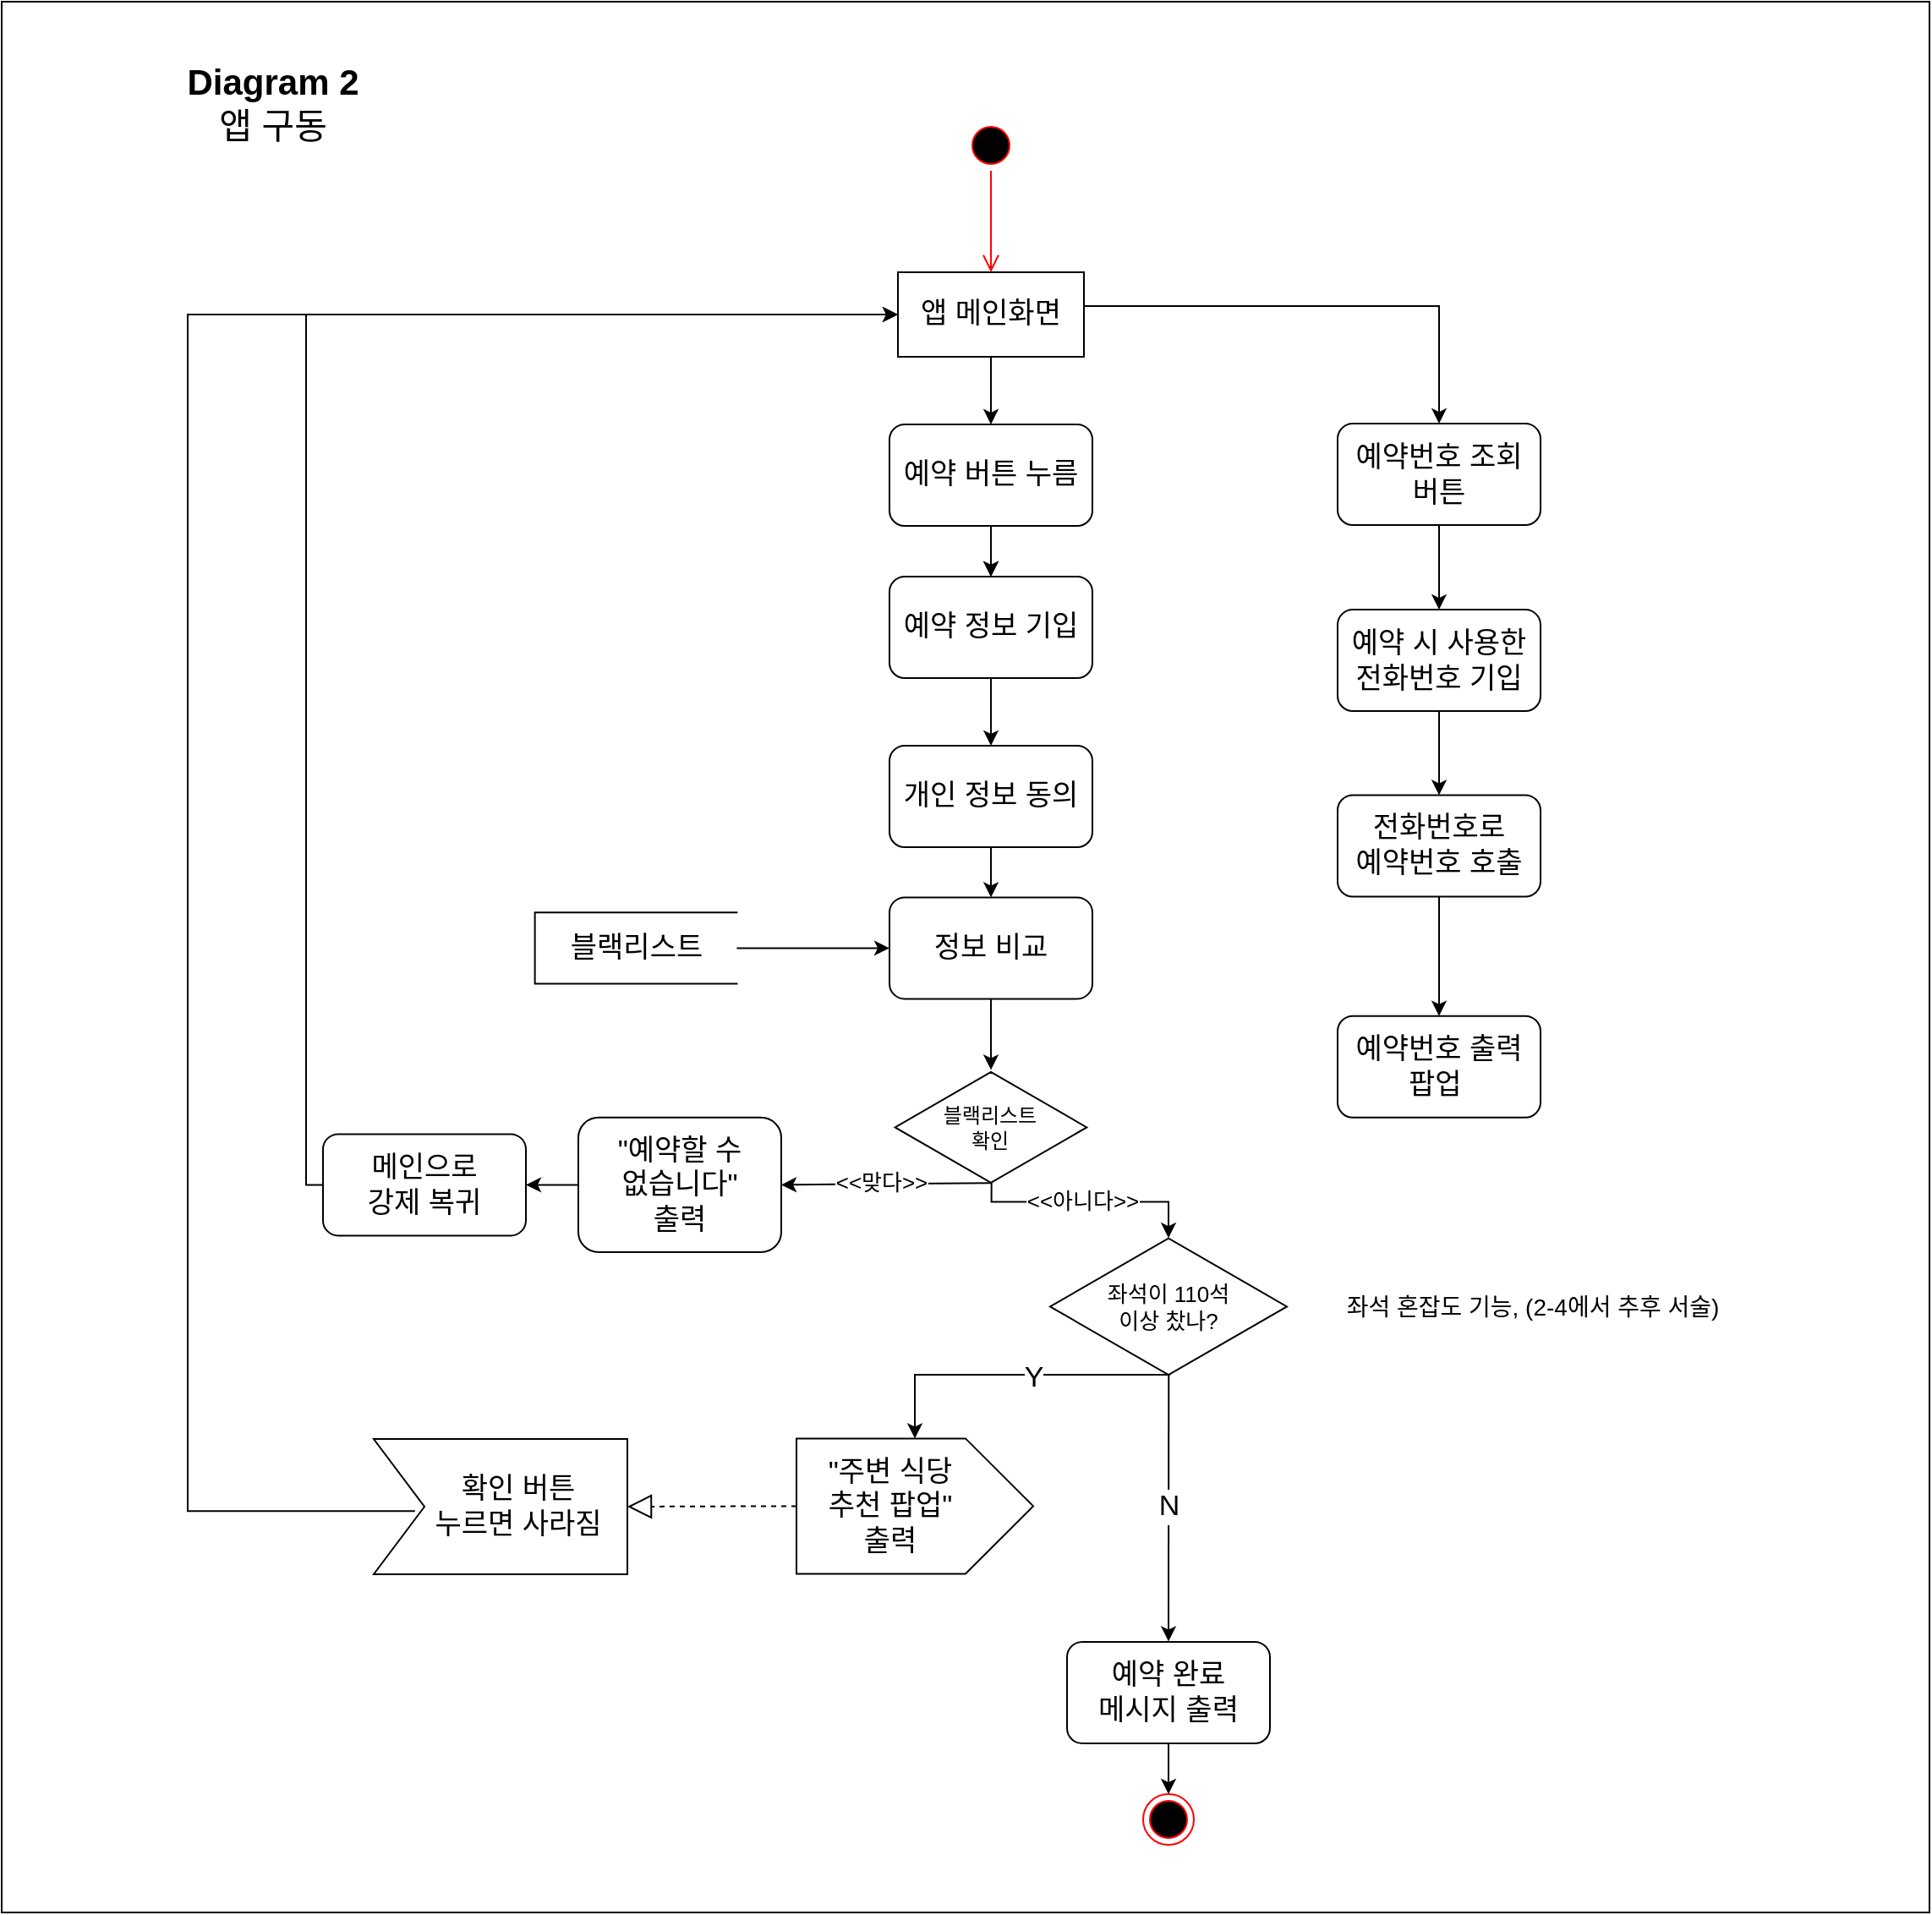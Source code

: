 <mxfile version="17.4.2" type="github">
  <diagram id="OXkIRa2-YY4k-pXQrkS8" name="Page-1">
    <mxGraphModel dx="2324" dy="802" grid="1" gridSize="10" guides="1" tooltips="1" connect="1" arrows="1" fold="1" page="1" pageScale="1" pageWidth="827" pageHeight="1169" math="0" shadow="0">
      <root>
        <mxCell id="0" />
        <mxCell id="1" parent="0" />
        <mxCell id="Va_5Z7c3GSFpipOTM91l-1" value="" style="rounded=0;whiteSpace=wrap;html=1;strokeColor=default;" parent="1" vertex="1">
          <mxGeometry x="-40" y="20" width="1140" height="1130" as="geometry" />
        </mxCell>
        <mxCell id="Mc_krjjgkNhKQVEosxgI-1" value="&lt;font style=&quot;font-size: 21px&quot;&gt;&lt;b&gt;Diagram 2&lt;/b&gt;&lt;br&gt;앱 구동&lt;br&gt;&lt;/font&gt;" style="text;html=1;align=center;verticalAlign=middle;resizable=0;points=[];autosize=1;strokeColor=none;fillColor=none;fontSize=13;" parent="1" vertex="1">
          <mxGeometry x="60" y="60" width="120" height="40" as="geometry" />
        </mxCell>
        <mxCell id="Mc_krjjgkNhKQVEosxgI-2" value="앱 메인화면" style="rounded=0;whiteSpace=wrap;html=1;fontSize=17;" parent="1" vertex="1">
          <mxGeometry x="490" y="180" width="110" height="50" as="geometry" />
        </mxCell>
        <mxCell id="Mc_krjjgkNhKQVEosxgI-7" value="" style="endArrow=classic;html=1;rounded=0;fontSize=17;entryX=0.5;entryY=0;entryDx=0;entryDy=0;exitX=0.5;exitY=1;exitDx=0;exitDy=0;" parent="1" source="Mc_krjjgkNhKQVEosxgI-2" edge="1">
          <mxGeometry width="50" height="50" relative="1" as="geometry">
            <mxPoint x="560" y="290" as="sourcePoint" />
            <mxPoint x="545" y="270" as="targetPoint" />
          </mxGeometry>
        </mxCell>
        <mxCell id="Mc_krjjgkNhKQVEosxgI-8" value="" style="endArrow=classic;html=1;rounded=0;fontSize=17;entryX=0.5;entryY=0;entryDx=0;entryDy=0;exitX=0.5;exitY=1;exitDx=0;exitDy=0;" parent="1" target="3q4-ErVGuZIJLskHHzQT-2" edge="1">
          <mxGeometry width="50" height="50" relative="1" as="geometry">
            <mxPoint x="545" y="330" as="sourcePoint" />
            <mxPoint x="545" y="380" as="targetPoint" />
          </mxGeometry>
        </mxCell>
        <mxCell id="Mc_krjjgkNhKQVEosxgI-9" value="" style="endArrow=classic;html=1;rounded=0;fontSize=17;entryX=0.5;entryY=0;entryDx=0;entryDy=0;exitX=0.5;exitY=1;exitDx=0;exitDy=0;" parent="1" target="3q4-ErVGuZIJLskHHzQT-3" edge="1">
          <mxGeometry width="50" height="50" relative="1" as="geometry">
            <mxPoint x="545" y="520" as="sourcePoint" />
            <mxPoint x="480" y="410" as="targetPoint" />
          </mxGeometry>
        </mxCell>
        <mxCell id="Mc_krjjgkNhKQVEosxgI-11" value="" style="shape=partialRectangle;whiteSpace=wrap;html=1;bottom=1;right=1;left=1;top=0;fillColor=none;routingCenterX=-0.5;fontSize=17;rotation=90;" parent="1" vertex="1">
          <mxGeometry x="313.92" y="520" width="42.18" height="119.38" as="geometry" />
        </mxCell>
        <mxCell id="Mc_krjjgkNhKQVEosxgI-12" value="블랙리스트" style="text;html=1;align=center;verticalAlign=middle;resizable=0;points=[];autosize=1;strokeColor=none;fillColor=none;fontSize=17;" parent="1" vertex="1">
          <mxGeometry x="285" y="564.69" width="100" height="30" as="geometry" />
        </mxCell>
        <mxCell id="Mc_krjjgkNhKQVEosxgI-13" value="" style="endArrow=classic;html=1;rounded=0;fontSize=17;entryX=0;entryY=0.5;entryDx=0;entryDy=0;exitX=0.5;exitY=0;exitDx=0;exitDy=0;" parent="1" source="Mc_krjjgkNhKQVEosxgI-11" edge="1">
          <mxGeometry width="50" height="50" relative="1" as="geometry">
            <mxPoint x="410" y="599.69" as="sourcePoint" />
            <mxPoint x="485" y="579.69" as="targetPoint" />
          </mxGeometry>
        </mxCell>
        <mxCell id="Mc_krjjgkNhKQVEosxgI-14" value="&lt;div style=&quot;font-size: 12px;&quot;&gt;블랙리스트&lt;/div&gt;&lt;div style=&quot;font-size: 12px;&quot;&gt;확인&lt;/div&gt;" style="html=1;whiteSpace=wrap;aspect=fixed;shape=isoRectangle;fontSize=12;align=center;" parent="1" vertex="1">
          <mxGeometry x="488.33" y="651.69" width="113.33" height="68" as="geometry" />
        </mxCell>
        <mxCell id="Mc_krjjgkNhKQVEosxgI-15" value="" style="endArrow=classic;html=1;rounded=0;fontSize=17;exitX=0.5;exitY=1;exitDx=0;exitDy=0;" parent="1" source="3q4-ErVGuZIJLskHHzQT-2" edge="1">
          <mxGeometry width="50" height="50" relative="1" as="geometry">
            <mxPoint x="545" y="470" as="sourcePoint" />
            <mxPoint x="544.996" y="460" as="targetPoint" />
          </mxGeometry>
        </mxCell>
        <mxCell id="Mc_krjjgkNhKQVEosxgI-16" value="" style="endArrow=classic;html=1;rounded=0;fontSize=17;exitX=0.5;exitY=1;exitDx=0;exitDy=0;" parent="1" target="Mc_krjjgkNhKQVEosxgI-14" edge="1">
          <mxGeometry width="50" height="50" relative="1" as="geometry">
            <mxPoint x="545" y="609.69" as="sourcePoint" />
            <mxPoint x="600" y="659.69" as="targetPoint" />
          </mxGeometry>
        </mxCell>
        <mxCell id="Mc_krjjgkNhKQVEosxgI-21" value="" style="endArrow=classic;html=1;rounded=0;fontSize=17;entryX=1;entryY=0.5;entryDx=0;entryDy=0;exitX=0;exitY=0.5;exitDx=0;exitDy=0;" parent="1" edge="1">
          <mxGeometry width="50" height="50" relative="1" as="geometry">
            <mxPoint x="330" y="719.69" as="sourcePoint" />
            <mxPoint x="270" y="719.69" as="targetPoint" />
          </mxGeometry>
        </mxCell>
        <mxCell id="Mc_krjjgkNhKQVEosxgI-22" value="" style="endArrow=classic;html=1;rounded=0;fontSize=17;exitX=0;exitY=0.5;exitDx=0;exitDy=0;entryX=0;entryY=0.5;entryDx=0;entryDy=0;edgeStyle=orthogonalEdgeStyle;" parent="1" source="3q4-ErVGuZIJLskHHzQT-5" target="Mc_krjjgkNhKQVEosxgI-2" edge="1">
          <mxGeometry width="50" height="50" relative="1" as="geometry">
            <mxPoint x="40" y="600" as="sourcePoint" />
            <mxPoint x="90" y="550" as="targetPoint" />
          </mxGeometry>
        </mxCell>
        <mxCell id="Mc_krjjgkNhKQVEosxgI-27" value="좌석이 110석&lt;br style=&quot;font-size: 13px&quot;&gt;이상 찼나?" style="html=1;whiteSpace=wrap;aspect=fixed;shape=isoRectangle;fontSize=13;" parent="1" vertex="1">
          <mxGeometry x="580" y="749.69" width="140" height="84" as="geometry" />
        </mxCell>
        <mxCell id="Mc_krjjgkNhKQVEosxgI-28" value="" style="endArrow=classic;html=1;rounded=0;fontSize=17;entryX=1;entryY=0.5;entryDx=0;entryDy=0;exitX=0.502;exitY=0.984;exitDx=0;exitDy=0;exitPerimeter=0;" parent="1" target="3q4-ErVGuZIJLskHHzQT-4" edge="1">
          <mxGeometry width="50" height="50" relative="1" as="geometry">
            <mxPoint x="545.222" y="718.602" as="sourcePoint" />
            <mxPoint x="420" y="719.69" as="targetPoint" />
          </mxGeometry>
        </mxCell>
        <mxCell id="Mc_krjjgkNhKQVEosxgI-32" value="&amp;lt;&amp;lt;맞다&amp;gt;&amp;gt;" style="edgeLabel;html=1;align=center;verticalAlign=middle;resizable=0;points=[];fontSize=13;" parent="Mc_krjjgkNhKQVEosxgI-28" vertex="1" connectable="0">
          <mxGeometry x="-0.166" relative="1" as="geometry">
            <mxPoint x="-13" y="-1" as="offset" />
          </mxGeometry>
        </mxCell>
        <mxCell id="Mc_krjjgkNhKQVEosxgI-31" value="" style="endArrow=classic;html=1;rounded=0;fontSize=17;exitX=0.503;exitY=0.978;exitDx=0;exitDy=0;exitPerimeter=0;edgeStyle=orthogonalEdgeStyle;entryX=0.5;entryY=0.017;entryDx=0;entryDy=0;entryPerimeter=0;" parent="1" source="Mc_krjjgkNhKQVEosxgI-14" target="Mc_krjjgkNhKQVEosxgI-27" edge="1">
          <mxGeometry width="50" height="50" relative="1" as="geometry">
            <mxPoint x="603.33" y="739.69" as="sourcePoint" />
            <mxPoint x="653.33" y="689.69" as="targetPoint" />
            <Array as="points">
              <mxPoint x="545" y="729.69" />
              <mxPoint x="650" y="729.69" />
            </Array>
          </mxGeometry>
        </mxCell>
        <mxCell id="Mc_krjjgkNhKQVEosxgI-33" value="&amp;lt;&amp;lt;아니다&amp;gt;&amp;gt;" style="edgeLabel;html=1;align=center;verticalAlign=middle;resizable=0;points=[];fontSize=13;" parent="Mc_krjjgkNhKQVEosxgI-31" vertex="1" connectable="0">
          <mxGeometry x="-0.243" relative="1" as="geometry">
            <mxPoint x="13" y="-1" as="offset" />
          </mxGeometry>
        </mxCell>
        <mxCell id="Mc_krjjgkNhKQVEosxgI-34" value="" style="shape=offPageConnector;whiteSpace=wrap;html=1;fontSize=13;rotation=-90;size=0.286;" parent="1" vertex="1">
          <mxGeometry x="460" y="839.69" width="80" height="140" as="geometry" />
        </mxCell>
        <mxCell id="Mc_krjjgkNhKQVEosxgI-35" value="&quot;주변 식당&lt;br style=&quot;font-size: 17px;&quot;&gt;추천 팝업&quot;&lt;br style=&quot;font-size: 17px;&quot;&gt;출력" style="text;html=1;align=center;verticalAlign=middle;resizable=0;points=[];autosize=1;strokeColor=none;fillColor=none;fontSize=17;" parent="1" vertex="1">
          <mxGeometry x="440" y="874.69" width="90" height="70" as="geometry" />
        </mxCell>
        <mxCell id="Mc_krjjgkNhKQVEosxgI-36" value="" style="edgeStyle=orthogonalEdgeStyle;elbow=horizontal;endArrow=classic;html=1;rounded=0;fontSize=17;exitX=0.506;exitY=0.98;exitDx=0;exitDy=0;exitPerimeter=0;entryX=1;entryY=0.5;entryDx=0;entryDy=0;" parent="1" source="Mc_krjjgkNhKQVEosxgI-27" target="Mc_krjjgkNhKQVEosxgI-34" edge="1">
          <mxGeometry width="50" height="50" relative="1" as="geometry">
            <mxPoint x="440" y="829.69" as="sourcePoint" />
            <mxPoint x="480" y="849.69" as="targetPoint" />
          </mxGeometry>
        </mxCell>
        <mxCell id="Mc_krjjgkNhKQVEosxgI-37" value="Y" style="edgeLabel;html=1;align=center;verticalAlign=middle;resizable=0;points=[];fontSize=17;" parent="Mc_krjjgkNhKQVEosxgI-36" vertex="1" connectable="0">
          <mxGeometry x="-0.074" relative="1" as="geometry">
            <mxPoint x="6" y="2" as="offset" />
          </mxGeometry>
        </mxCell>
        <mxCell id="Mc_krjjgkNhKQVEosxgI-38" value="" style="endArrow=classic;html=1;rounded=0;fontSize=17;entryX=0.5;entryY=0;entryDx=0;entryDy=0;exitX=0.501;exitY=0.98;exitDx=0;exitDy=0;exitPerimeter=0;" parent="1" source="Mc_krjjgkNhKQVEosxgI-27" edge="1">
          <mxGeometry width="50" height="50" relative="1" as="geometry">
            <mxPoint x="660" y="839.69" as="sourcePoint" />
            <mxPoint x="650" y="989.69" as="targetPoint" />
          </mxGeometry>
        </mxCell>
        <mxCell id="Mc_krjjgkNhKQVEosxgI-40" value="N" style="edgeLabel;html=1;align=center;verticalAlign=middle;resizable=0;points=[];fontSize=17;" parent="Mc_krjjgkNhKQVEosxgI-38" vertex="1" connectable="0">
          <mxGeometry x="-0.126" y="1" relative="1" as="geometry">
            <mxPoint x="-1" y="9" as="offset" />
          </mxGeometry>
        </mxCell>
        <mxCell id="Mc_krjjgkNhKQVEosxgI-42" value="" style="html=1;shadow=0;dashed=0;align=center;verticalAlign=middle;shape=mxgraph.arrows2.arrow;dy=0;dx=0;notch=30;fontSize=17;" parent="1" vertex="1">
          <mxGeometry x="180" y="870" width="150" height="80" as="geometry" />
        </mxCell>
        <mxCell id="Mc_krjjgkNhKQVEosxgI-43" value="확인 버튼&lt;br&gt;누르면 사라짐" style="text;html=1;align=center;verticalAlign=middle;resizable=0;points=[];autosize=1;strokeColor=none;fillColor=none;fontSize=17;" parent="1" vertex="1">
          <mxGeometry x="205" y="884.69" width="120" height="50" as="geometry" />
        </mxCell>
        <mxCell id="Mc_krjjgkNhKQVEosxgI-46" value="" style="endArrow=block;dashed=1;endFill=0;endSize=12;html=1;rounded=0;fontSize=17;exitX=0.5;exitY=0;exitDx=0;exitDy=0;entryX=1;entryY=0.5;entryDx=0;entryDy=0;entryPerimeter=0;" parent="1" source="Mc_krjjgkNhKQVEosxgI-34" target="Mc_krjjgkNhKQVEosxgI-42" edge="1">
          <mxGeometry width="160" relative="1" as="geometry">
            <mxPoint x="270" y="1010" as="sourcePoint" />
            <mxPoint x="430" y="1010" as="targetPoint" />
          </mxGeometry>
        </mxCell>
        <mxCell id="3q4-ErVGuZIJLskHHzQT-6" value="" style="edgeStyle=orthogonalEdgeStyle;rounded=0;orthogonalLoop=1;jettySize=auto;html=1;fontSize=17;entryX=0.5;entryY=0;entryDx=0;entryDy=0;" parent="1" source="3q4-ErVGuZIJLskHHzQT-1" target="3q4-ErVGuZIJLskHHzQT-2" edge="1">
          <mxGeometry relative="1" as="geometry" />
        </mxCell>
        <mxCell id="3q4-ErVGuZIJLskHHzQT-1" value="&lt;font style=&quot;font-size: 17px&quot;&gt;예약 버튼 누름&lt;/font&gt;" style="rounded=1;whiteSpace=wrap;html=1;labelBackgroundColor=#ffffff;" parent="1" vertex="1">
          <mxGeometry x="484.99" y="270" width="120" height="60" as="geometry" />
        </mxCell>
        <mxCell id="3q4-ErVGuZIJLskHHzQT-2" value="&lt;font style=&quot;font-size: 17px&quot;&gt;예약 정보 기입&lt;/font&gt;" style="rounded=1;whiteSpace=wrap;html=1;labelBackgroundColor=#ffffff;fontSize=15;" parent="1" vertex="1">
          <mxGeometry x="484.99" y="360" width="120" height="60" as="geometry" />
        </mxCell>
        <mxCell id="3q4-ErVGuZIJLskHHzQT-3" value="정보 비교" style="rounded=1;whiteSpace=wrap;html=1;labelBackgroundColor=#ffffff;fontSize=17;" parent="1" vertex="1">
          <mxGeometry x="485" y="549.69" width="120" height="60" as="geometry" />
        </mxCell>
        <mxCell id="3q4-ErVGuZIJLskHHzQT-4" value="&quot;예약할 수 &lt;br&gt;없습니다&quot; &lt;br&gt;출력" style="rounded=1;whiteSpace=wrap;html=1;labelBackgroundColor=#ffffff;fontSize=17;" parent="1" vertex="1">
          <mxGeometry x="301" y="679.85" width="120" height="79.69" as="geometry" />
        </mxCell>
        <mxCell id="3q4-ErVGuZIJLskHHzQT-5" value="메인으로&lt;br&gt;강제 복귀" style="rounded=1;whiteSpace=wrap;html=1;labelBackgroundColor=#ffffff;fontSize=17;" parent="1" vertex="1">
          <mxGeometry x="150" y="689.69" width="120" height="60" as="geometry" />
        </mxCell>
        <mxCell id="3q4-ErVGuZIJLskHHzQT-7" value="개인 정보 동의" style="rounded=1;whiteSpace=wrap;html=1;labelBackgroundColor=#ffffff;fontSize=17;" parent="1" vertex="1">
          <mxGeometry x="485" y="460" width="120" height="60" as="geometry" />
        </mxCell>
        <mxCell id="3q4-ErVGuZIJLskHHzQT-8" value="" style="ellipse;html=1;shape=startState;fillColor=#000000;strokeColor=#ff0000;labelBackgroundColor=#ffffff;fontSize=17;" parent="1" vertex="1">
          <mxGeometry x="530" y="90" width="30" height="30" as="geometry" />
        </mxCell>
        <mxCell id="3q4-ErVGuZIJLskHHzQT-9" value="" style="edgeStyle=orthogonalEdgeStyle;html=1;verticalAlign=bottom;endArrow=open;endSize=8;strokeColor=#ff0000;rounded=0;fontSize=17;" parent="1" source="3q4-ErVGuZIJLskHHzQT-8" edge="1">
          <mxGeometry relative="1" as="geometry">
            <mxPoint x="545" y="180" as="targetPoint" />
          </mxGeometry>
        </mxCell>
        <mxCell id="3q4-ErVGuZIJLskHHzQT-10" value="" style="ellipse;html=1;shape=endState;fillColor=#000000;strokeColor=#ff0000;labelBackgroundColor=#ffffff;fontSize=17;" parent="1" vertex="1">
          <mxGeometry x="635" y="1080" width="30" height="30" as="geometry" />
        </mxCell>
        <mxCell id="3q4-ErVGuZIJLskHHzQT-11" value="" style="endArrow=classic;html=1;rounded=0;fontSize=17;exitX=0.5;exitY=1;exitDx=0;exitDy=0;entryX=0.5;entryY=0;entryDx=0;entryDy=0;" parent="1" target="3q4-ErVGuZIJLskHHzQT-10" edge="1">
          <mxGeometry width="50" height="50" relative="1" as="geometry">
            <mxPoint x="650" y="1049.69" as="sourcePoint" />
            <mxPoint x="554.997" y="661.69" as="targetPoint" />
          </mxGeometry>
        </mxCell>
        <mxCell id="3q4-ErVGuZIJLskHHzQT-12" value="" style="endArrow=classic;html=1;rounded=0;fontSize=17;exitX=-0.005;exitY=0.558;exitDx=0;exitDy=0;entryX=0;entryY=0.5;entryDx=0;entryDy=0;edgeStyle=orthogonalEdgeStyle;exitPerimeter=0;" parent="1" source="Mc_krjjgkNhKQVEosxgI-43" target="Mc_krjjgkNhKQVEosxgI-2" edge="1">
          <mxGeometry width="50" height="50" relative="1" as="geometry">
            <mxPoint x="160" y="729.69" as="sourcePoint" />
            <mxPoint x="500" y="215" as="targetPoint" />
            <Array as="points">
              <mxPoint x="70" y="913" />
              <mxPoint x="70" y="205" />
            </Array>
          </mxGeometry>
        </mxCell>
        <mxCell id="3q4-ErVGuZIJLskHHzQT-13" value="예약 완료&lt;br&gt;메시지 출력" style="rounded=1;whiteSpace=wrap;html=1;labelBackgroundColor=#ffffff;fontSize=17;" parent="1" vertex="1">
          <mxGeometry x="590" y="990" width="120" height="60" as="geometry" />
        </mxCell>
        <mxCell id="mVvzNJm-mHIIu-5cLUpC-1" value="" style="edgeStyle=orthogonalEdgeStyle;rounded=0;orthogonalLoop=1;jettySize=auto;html=1;" parent="1" source="mVvzNJm-mHIIu-5cLUpC-2" target="mVvzNJm-mHIIu-5cLUpC-4" edge="1">
          <mxGeometry relative="1" as="geometry" />
        </mxCell>
        <mxCell id="mVvzNJm-mHIIu-5cLUpC-2" value="예약번호 조회&lt;br&gt;버튼" style="whiteSpace=wrap;html=1;fontSize=17;rounded=1;" parent="1" vertex="1">
          <mxGeometry x="750" y="269.54" width="120" height="60" as="geometry" />
        </mxCell>
        <mxCell id="mVvzNJm-mHIIu-5cLUpC-3" value="" style="edgeStyle=orthogonalEdgeStyle;rounded=0;orthogonalLoop=1;jettySize=auto;html=1;" parent="1" source="mVvzNJm-mHIIu-5cLUpC-4" target="mVvzNJm-mHIIu-5cLUpC-6" edge="1">
          <mxGeometry relative="1" as="geometry" />
        </mxCell>
        <mxCell id="mVvzNJm-mHIIu-5cLUpC-4" value="예약 시 사용한 전화번호 기입" style="whiteSpace=wrap;html=1;fontSize=17;rounded=1;" parent="1" vertex="1">
          <mxGeometry x="750" y="379.54" width="120" height="60" as="geometry" />
        </mxCell>
        <mxCell id="mVvzNJm-mHIIu-5cLUpC-5" value="" style="edgeStyle=orthogonalEdgeStyle;rounded=0;orthogonalLoop=1;jettySize=auto;html=1;" parent="1" source="mVvzNJm-mHIIu-5cLUpC-6" target="mVvzNJm-mHIIu-5cLUpC-7" edge="1">
          <mxGeometry relative="1" as="geometry" />
        </mxCell>
        <mxCell id="mVvzNJm-mHIIu-5cLUpC-6" value="전화번호로 &lt;br&gt;예약번호 호출" style="whiteSpace=wrap;html=1;fontSize=17;rounded=1;" parent="1" vertex="1">
          <mxGeometry x="750" y="489.23" width="120" height="60" as="geometry" />
        </mxCell>
        <mxCell id="mVvzNJm-mHIIu-5cLUpC-7" value="예약번호 출력 팝업&amp;nbsp;" style="whiteSpace=wrap;html=1;fontSize=17;rounded=1;" parent="1" vertex="1">
          <mxGeometry x="750" y="619.85" width="120" height="60" as="geometry" />
        </mxCell>
        <mxCell id="mVvzNJm-mHIIu-5cLUpC-9" value="" style="endArrow=classic;html=1;rounded=0;" parent="1" target="mVvzNJm-mHIIu-5cLUpC-2" edge="1">
          <mxGeometry width="50" height="50" relative="1" as="geometry">
            <mxPoint x="600" y="200" as="sourcePoint" />
            <mxPoint x="840" y="205" as="targetPoint" />
            <Array as="points">
              <mxPoint x="810" y="200" />
            </Array>
          </mxGeometry>
        </mxCell>
        <mxCell id="s5cxBOMNiKuwJhkxbcvT-1" value="&lt;font style=&quot;font-size: 14px&quot;&gt;좌석 혼잡도 기능, (2-4에서 추후 서술)&lt;/font&gt;" style="text;html=1;align=center;verticalAlign=middle;resizable=0;points=[];autosize=1;strokeColor=none;fillColor=none;" vertex="1" parent="1">
          <mxGeometry x="740" y="781.69" width="250" height="20" as="geometry" />
        </mxCell>
      </root>
    </mxGraphModel>
  </diagram>
</mxfile>
